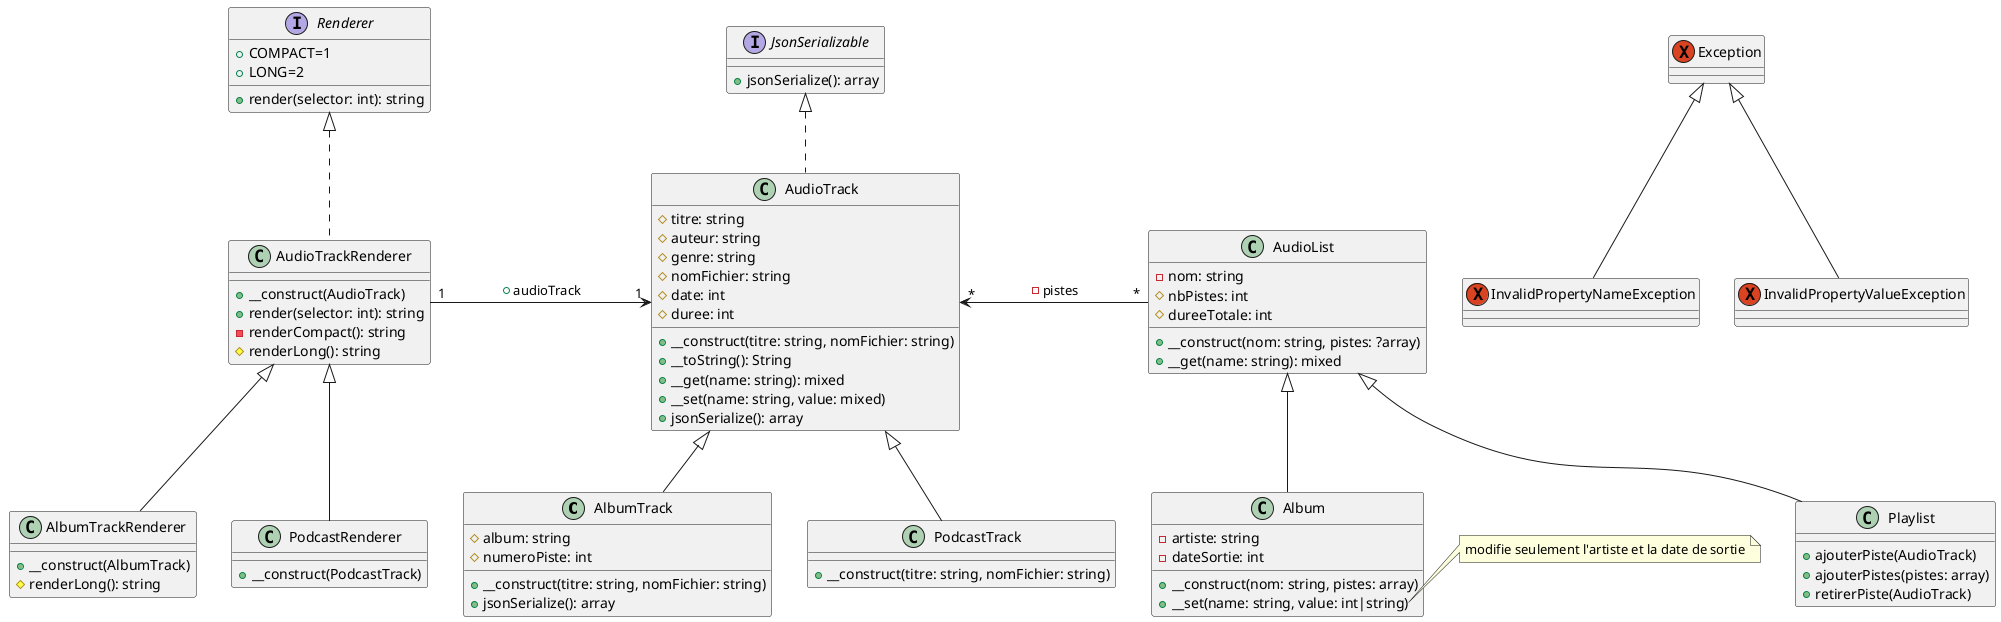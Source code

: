 @startuml
class AlbumTrack extends AudioTrack {
  #album: string
  #numeroPiste: int
  +__construct(titre: string, nomFichier: string)
  +jsonSerialize(): array
}

class PodcastTrack extends AudioTrack {
  +__construct(titre: string, nomFichier: string)
}

interface JsonSerializable {
    +jsonSerialize(): array
}

class AudioTrack implements JsonSerializable {
  #titre: string
  #auteur: string
  #genre: string
  #nomFichier: string
  #date: int
  #duree: int
  +__construct(titre: string, nomFichier: string)
  +__toString(): String
  +__get(name: string): mixed
  +__set(name: string, value: mixed)
  +jsonSerialize(): array
}

interface Renderer {
  +COMPACT=1
  +LONG=2
  +render(selector: int): string
}

class AudioTrackRenderer implements Renderer {
  +__construct(AudioTrack)
  +render(selector: int): string
  -renderCompact(): string
  #renderLong(): string
}

class AlbumTrackRenderer extends AudioTrackRenderer {
  +__construct(AlbumTrack)
  #renderLong(): string
}

class PodcastRenderer extends AudioTrackRenderer {
  +__construct(PodcastTrack)
}

class AudioList {
  -nom: string
  #nbPistes: int
  #dureeTotale: int
  +__construct(nom: string, pistes: ?array)
  +__get(name: string): mixed
}

class Album extends AudioList {
  -artiste: string
  -dateSortie: int
  +__construct(nom: string, pistes: array)
  +__set(name: string, value: int|string)
}

class Playlist extends AudioList {
  +ajouterPiste(AudioTrack)
  +ajouterPistes(pistes: array)
  +retirerPiste(AudioTrack)
}

exception Exception
exception InvalidPropertyNameException extends Exception
exception InvalidPropertyValueException extends Exception

AudioTrackRenderer "1"-right-> "1" AudioTrack: "+audioTrack"
AudioList "*" -left-> "*" AudioTrack: "-pistes"

note right of Album::__set
  modifie seulement l'artiste et la date de sortie
end note
@enduml